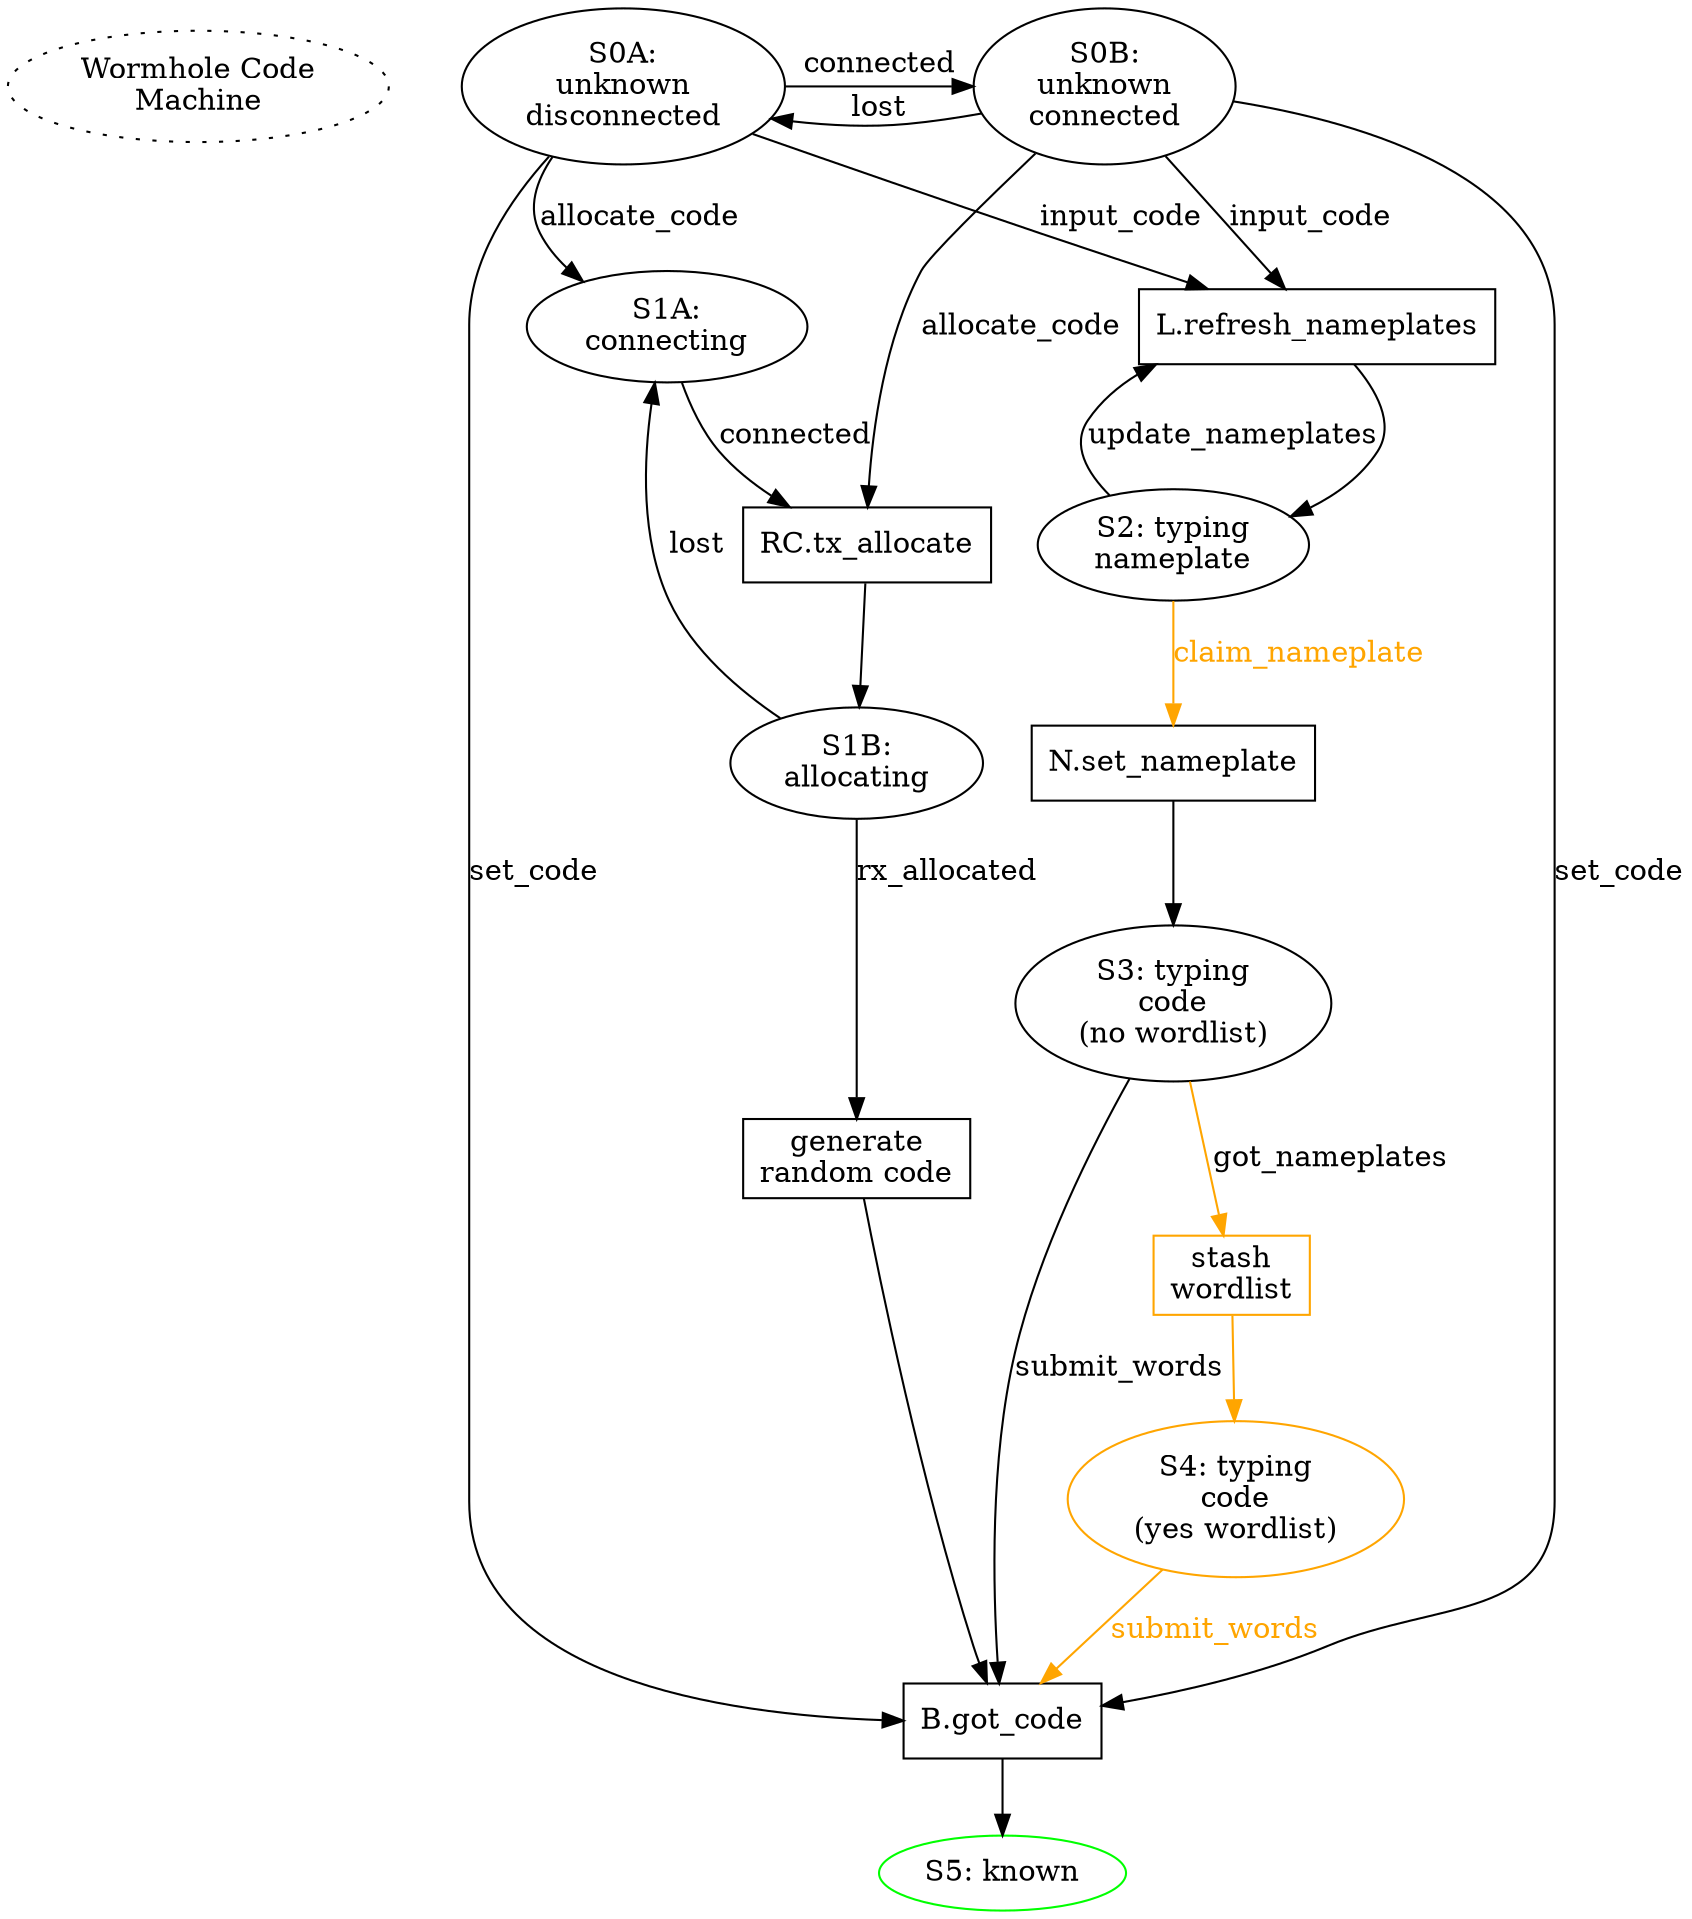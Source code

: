 digraph {

        start [label="Wormhole Code\nMachine" style="dotted"]
        {rank=same; start S0A S0B}
        start -> S0A [style="invis"]
        S0A [label="S0A:\nunknown\ndisconnected"]
        S0A -> S0B [label="connected"]
        S0B -> S0A [label="lost"]
        S0B [label="S0B:\nunknown\nconnected"]
        S0A -> P0_got_code [label="set_code"]
        S0B -> P0_got_code [label="set_code"]
        P0_got_code [shape="box" label="B.got_code"]
        P0_got_code -> S5
        S5 [label="S5: known" color="green"]

        S0A -> P0_list_nameplates [label="input_code"]
        S0B -> P0_list_nameplates [label="input_code"]
        S2 [label="S2: typing\nnameplate"]

        S2 -> P0_list_nameplates [label="update_nameplates"]
        P0_list_nameplates [shape="box" label="L.refresh_nameplates"]
        P0_list_nameplates -> S2

        S2 -> P2_claim [label="claim_nameplate" color="orange" fontcolor="orange"]
        P2_claim [shape="box" label="N.set_nameplate"]
        P2_claim -> S3
        S3 [label="S3: typing\ncode\n(no wordlist)"]
        S3 -> P3_stash_wordlist [label="got_nameplates" color="orange"]
        P3_stash_wordlist [shape="box" label="stash\nwordlist" color="orange"]
        P3_stash_wordlist -> S4 [color="orange"]
        S3 -> P0_got_code [label="submit_words"]
        S4 [label="S4: typing\ncode\n(yes wordlist)" color="orange"]
        S4 -> P0_got_code [label="submit_words" color="orange" fontcolor="orange"]

        S0A -> S1A [label="allocate_code"]
        S1A [label="S1A:\nconnecting"]
        S1A -> P1_allocate [label="connected"]
        P1_allocate [shape="box" label="RC.tx_allocate"]
        P1_allocate -> S1B
        S1B [label="S1B:\nallocating"]
        S1B -> P1_generate [label="rx_allocated"]
        S1B -> S1A [label="lost"]
        P1_generate [shape="box" label="generate\nrandom code"]
        P1_generate -> P0_got_code

        S0B -> P1_allocate [label="allocate_code"]
        
}
